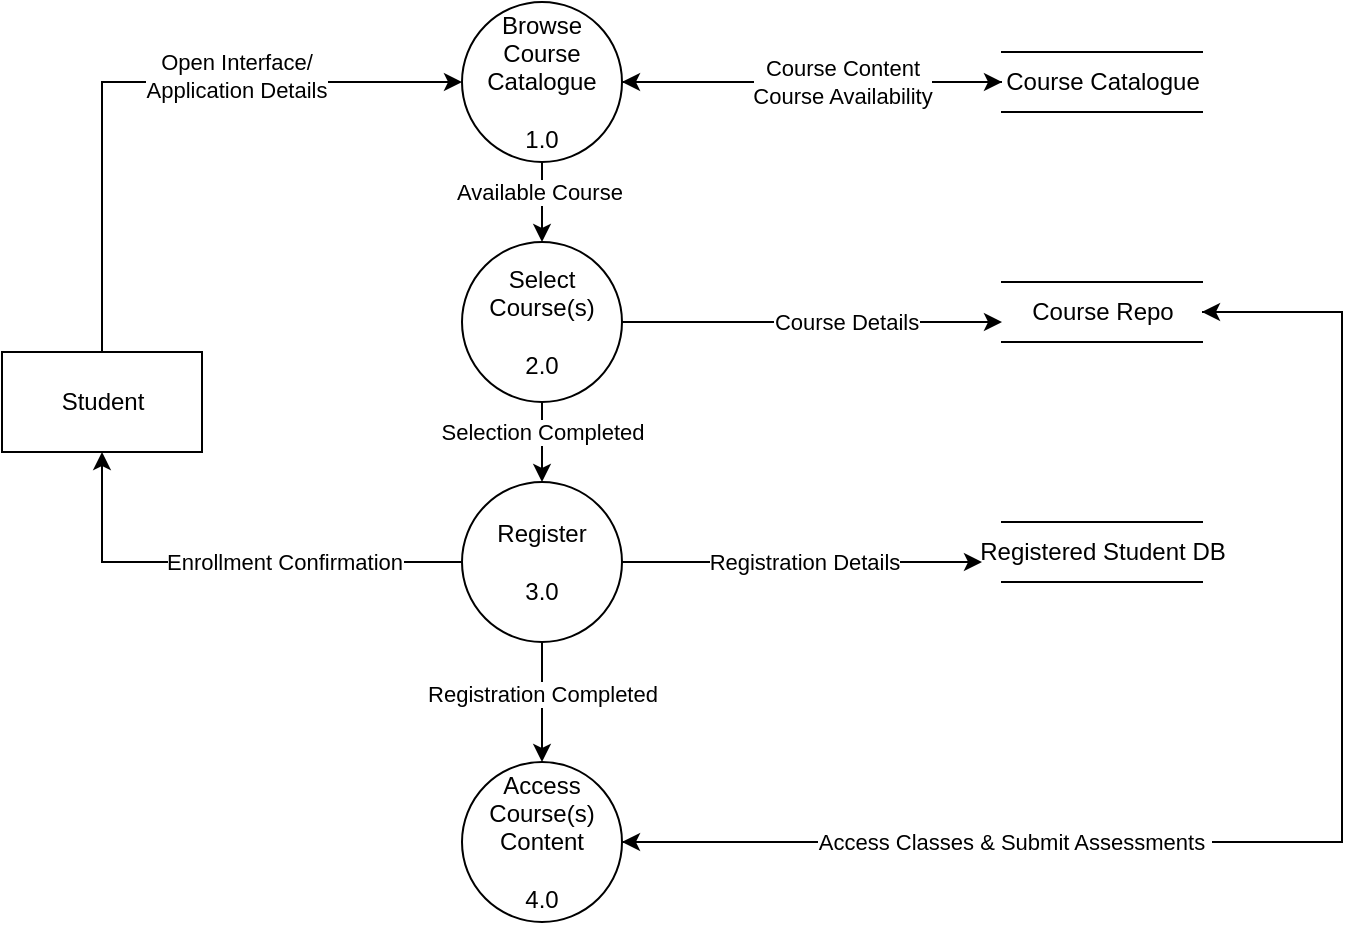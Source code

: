 <mxfile version="13.9.7" type="github">
  <diagram id="0rjbAF-paFFtcctBZeeb" name="Page-1">
    <mxGraphModel dx="1021" dy="579" grid="1" gridSize="10" guides="1" tooltips="1" connect="1" arrows="1" fold="1" page="1" pageScale="1" pageWidth="850" pageHeight="1100" math="0" shadow="0">
      <root>
        <mxCell id="0" />
        <mxCell id="1" parent="0" />
        <mxCell id="S_Jm4G6OdrVMgnbV-L9d-10" style="edgeStyle=orthogonalEdgeStyle;rounded=0;orthogonalLoop=1;jettySize=auto;html=1;exitX=0.5;exitY=1;exitDx=0;exitDy=0;entryX=0.5;entryY=0;entryDx=0;entryDy=0;" parent="1" source="S_Jm4G6OdrVMgnbV-L9d-2" target="S_Jm4G6OdrVMgnbV-L9d-3" edge="1">
          <mxGeometry relative="1" as="geometry" />
        </mxCell>
        <mxCell id="0T3CSqrPubl29R6FcpN1-7" value="Available Course&amp;nbsp;" style="edgeLabel;html=1;align=center;verticalAlign=middle;resizable=0;points=[];" vertex="1" connectable="0" parent="S_Jm4G6OdrVMgnbV-L9d-10">
          <mxGeometry x="-0.25" relative="1" as="geometry">
            <mxPoint as="offset" />
          </mxGeometry>
        </mxCell>
        <mxCell id="S_Jm4G6OdrVMgnbV-L9d-34" style="edgeStyle=orthogonalEdgeStyle;rounded=0;orthogonalLoop=1;jettySize=auto;html=1;entryX=0;entryY=0.5;entryDx=0;entryDy=0;" parent="1" source="S_Jm4G6OdrVMgnbV-L9d-2" target="S_Jm4G6OdrVMgnbV-L9d-5" edge="1">
          <mxGeometry relative="1" as="geometry" />
        </mxCell>
        <mxCell id="S_Jm4G6OdrVMgnbV-L9d-2" value="Browse Course Catalogue&lt;br&gt;&lt;br&gt;1.0" style="ellipse;whiteSpace=wrap;html=1;aspect=fixed;" parent="1" vertex="1">
          <mxGeometry x="370" y="80" width="80" height="80" as="geometry" />
        </mxCell>
        <mxCell id="S_Jm4G6OdrVMgnbV-L9d-11" value="" style="edgeStyle=orthogonalEdgeStyle;rounded=0;orthogonalLoop=1;jettySize=auto;html=1;" parent="1" source="S_Jm4G6OdrVMgnbV-L9d-3" target="S_Jm4G6OdrVMgnbV-L9d-4" edge="1">
          <mxGeometry relative="1" as="geometry" />
        </mxCell>
        <mxCell id="0T3CSqrPubl29R6FcpN1-8" value="Selection Completed" style="edgeLabel;html=1;align=center;verticalAlign=middle;resizable=0;points=[];" vertex="1" connectable="0" parent="S_Jm4G6OdrVMgnbV-L9d-11">
          <mxGeometry x="-0.25" relative="1" as="geometry">
            <mxPoint as="offset" />
          </mxGeometry>
        </mxCell>
        <mxCell id="S_Jm4G6OdrVMgnbV-L9d-31" style="edgeStyle=orthogonalEdgeStyle;rounded=0;orthogonalLoop=1;jettySize=auto;html=1;entryX=0;entryY=0.667;entryDx=0;entryDy=0;entryPerimeter=0;" parent="1" source="S_Jm4G6OdrVMgnbV-L9d-3" target="S_Jm4G6OdrVMgnbV-L9d-6" edge="1">
          <mxGeometry relative="1" as="geometry">
            <mxPoint x="630" y="240" as="targetPoint" />
          </mxGeometry>
        </mxCell>
        <mxCell id="0T3CSqrPubl29R6FcpN1-4" value="Course Details" style="edgeLabel;html=1;align=center;verticalAlign=middle;resizable=0;points=[];" vertex="1" connectable="0" parent="S_Jm4G6OdrVMgnbV-L9d-31">
          <mxGeometry x="0.179" y="-2" relative="1" as="geometry">
            <mxPoint y="-2.01" as="offset" />
          </mxGeometry>
        </mxCell>
        <mxCell id="S_Jm4G6OdrVMgnbV-L9d-3" value="Select Course(s)&lt;br&gt;&lt;br&gt;2.0" style="ellipse;whiteSpace=wrap;html=1;aspect=fixed;" parent="1" vertex="1">
          <mxGeometry x="370" y="200" width="80" height="80" as="geometry" />
        </mxCell>
        <mxCell id="S_Jm4G6OdrVMgnbV-L9d-12" style="edgeStyle=orthogonalEdgeStyle;rounded=0;orthogonalLoop=1;jettySize=auto;html=1;entryX=0.5;entryY=1;entryDx=0;entryDy=0;exitX=0;exitY=0.5;exitDx=0;exitDy=0;" parent="1" source="S_Jm4G6OdrVMgnbV-L9d-4" target="S_Jm4G6OdrVMgnbV-L9d-8" edge="1">
          <mxGeometry relative="1" as="geometry">
            <Array as="points">
              <mxPoint x="190" y="360" />
            </Array>
          </mxGeometry>
        </mxCell>
        <mxCell id="0T3CSqrPubl29R6FcpN1-2" value="Enrollment Confirmation" style="edgeLabel;html=1;align=center;verticalAlign=middle;resizable=0;points=[];" vertex="1" connectable="0" parent="S_Jm4G6OdrVMgnbV-L9d-12">
          <mxGeometry x="-0.079" y="-1" relative="1" as="geometry">
            <mxPoint x="18.33" y="1" as="offset" />
          </mxGeometry>
        </mxCell>
        <mxCell id="S_Jm4G6OdrVMgnbV-L9d-19" style="edgeStyle=orthogonalEdgeStyle;rounded=0;orthogonalLoop=1;jettySize=auto;html=1;entryX=0.5;entryY=0;entryDx=0;entryDy=0;" parent="1" source="S_Jm4G6OdrVMgnbV-L9d-4" target="S_Jm4G6OdrVMgnbV-L9d-18" edge="1">
          <mxGeometry relative="1" as="geometry" />
        </mxCell>
        <mxCell id="S_Jm4G6OdrVMgnbV-L9d-20" value="Registration Completed" style="edgeLabel;html=1;align=center;verticalAlign=middle;resizable=0;points=[];" parent="S_Jm4G6OdrVMgnbV-L9d-19" vertex="1" connectable="0">
          <mxGeometry x="-0.156" relative="1" as="geometry">
            <mxPoint as="offset" />
          </mxGeometry>
        </mxCell>
        <mxCell id="S_Jm4G6OdrVMgnbV-L9d-4" value="Register&lt;br&gt;&lt;br&gt;3.0" style="ellipse;whiteSpace=wrap;html=1;aspect=fixed;" parent="1" vertex="1">
          <mxGeometry x="370" y="320" width="80" height="80" as="geometry" />
        </mxCell>
        <mxCell id="S_Jm4G6OdrVMgnbV-L9d-35" style="edgeStyle=orthogonalEdgeStyle;rounded=0;orthogonalLoop=1;jettySize=auto;html=1;entryX=1;entryY=0.5;entryDx=0;entryDy=0;" parent="1" source="S_Jm4G6OdrVMgnbV-L9d-5" target="S_Jm4G6OdrVMgnbV-L9d-2" edge="1">
          <mxGeometry relative="1" as="geometry" />
        </mxCell>
        <mxCell id="0T3CSqrPubl29R6FcpN1-3" value="Course Content&lt;br&gt;Course Availability" style="edgeLabel;html=1;align=center;verticalAlign=middle;resizable=0;points=[];" vertex="1" connectable="0" parent="S_Jm4G6OdrVMgnbV-L9d-35">
          <mxGeometry x="0.146" y="-3" relative="1" as="geometry">
            <mxPoint x="29.17" y="3" as="offset" />
          </mxGeometry>
        </mxCell>
        <mxCell id="S_Jm4G6OdrVMgnbV-L9d-5" value="Course Catalogue" style="html=1;dashed=0;whitespace=wrap;shape=partialRectangle;right=0;left=0;" parent="1" vertex="1">
          <mxGeometry x="640" y="105" width="100" height="30" as="geometry" />
        </mxCell>
        <mxCell id="S_Jm4G6OdrVMgnbV-L9d-33" style="edgeStyle=orthogonalEdgeStyle;rounded=0;orthogonalLoop=1;jettySize=auto;html=1;" parent="1" source="S_Jm4G6OdrVMgnbV-L9d-6" edge="1" target="S_Jm4G6OdrVMgnbV-L9d-18">
          <mxGeometry relative="1" as="geometry">
            <mxPoint x="450" y="480" as="targetPoint" />
            <Array as="points">
              <mxPoint x="810" y="235" />
              <mxPoint x="810" y="500" />
            </Array>
          </mxGeometry>
        </mxCell>
        <mxCell id="S_Jm4G6OdrVMgnbV-L9d-6" value="Course Repo" style="html=1;dashed=0;whitespace=wrap;shape=partialRectangle;right=0;left=0;" parent="1" vertex="1">
          <mxGeometry x="640" y="220" width="100" height="30" as="geometry" />
        </mxCell>
        <mxCell id="S_Jm4G6OdrVMgnbV-L9d-7" value="Registered Student DB" style="html=1;dashed=0;whitespace=wrap;shape=partialRectangle;right=0;left=0;" parent="1" vertex="1">
          <mxGeometry x="640" y="340" width="100" height="30" as="geometry" />
        </mxCell>
        <mxCell id="S_Jm4G6OdrVMgnbV-L9d-9" style="edgeStyle=orthogonalEdgeStyle;rounded=0;orthogonalLoop=1;jettySize=auto;html=1;entryX=0;entryY=0.5;entryDx=0;entryDy=0;" parent="1" source="S_Jm4G6OdrVMgnbV-L9d-8" target="S_Jm4G6OdrVMgnbV-L9d-2" edge="1">
          <mxGeometry relative="1" as="geometry">
            <mxPoint x="280" y="120" as="targetPoint" />
            <Array as="points">
              <mxPoint x="190" y="120" />
            </Array>
          </mxGeometry>
        </mxCell>
        <mxCell id="0T3CSqrPubl29R6FcpN1-1" value="Open Interface/&lt;br&gt;Application Details" style="edgeLabel;html=1;align=center;verticalAlign=middle;resizable=0;points=[];" vertex="1" connectable="0" parent="S_Jm4G6OdrVMgnbV-L9d-9">
          <mxGeometry x="0.282" y="3" relative="1" as="geometry">
            <mxPoint as="offset" />
          </mxGeometry>
        </mxCell>
        <mxCell id="S_Jm4G6OdrVMgnbV-L9d-8" value="Student" style="html=1;dashed=0;whitespace=wrap;" parent="1" vertex="1">
          <mxGeometry x="140" y="255" width="100" height="50" as="geometry" />
        </mxCell>
        <mxCell id="S_Jm4G6OdrVMgnbV-L9d-32" style="edgeStyle=orthogonalEdgeStyle;rounded=0;orthogonalLoop=1;jettySize=auto;html=1;entryX=1;entryY=0.5;entryDx=0;entryDy=0;" parent="1" source="S_Jm4G6OdrVMgnbV-L9d-18" target="S_Jm4G6OdrVMgnbV-L9d-6" edge="1">
          <mxGeometry relative="1" as="geometry">
            <Array as="points">
              <mxPoint x="810" y="500" />
              <mxPoint x="810" y="235" />
            </Array>
          </mxGeometry>
        </mxCell>
        <mxCell id="0T3CSqrPubl29R6FcpN1-6" value="Access Classes &amp;amp; Submit Assessments&amp;nbsp;" style="edgeLabel;html=1;align=center;verticalAlign=middle;resizable=0;points=[];" vertex="1" connectable="0" parent="S_Jm4G6OdrVMgnbV-L9d-32">
          <mxGeometry x="-0.439" y="-2" relative="1" as="geometry">
            <mxPoint x="0.83" y="-2" as="offset" />
          </mxGeometry>
        </mxCell>
        <mxCell id="S_Jm4G6OdrVMgnbV-L9d-18" value="Access Course(s) Content&lt;br&gt;&lt;br&gt;4.0" style="ellipse;whiteSpace=wrap;html=1;aspect=fixed;" parent="1" vertex="1">
          <mxGeometry x="370" y="460" width="80" height="80" as="geometry" />
        </mxCell>
        <mxCell id="S_Jm4G6OdrVMgnbV-L9d-29" value="" style="endArrow=classic;html=1;exitX=1;exitY=0.5;exitDx=0;exitDy=0;" parent="1" source="S_Jm4G6OdrVMgnbV-L9d-4" edge="1">
          <mxGeometry width="50" height="50" relative="1" as="geometry">
            <mxPoint x="449.04" y="349.04" as="sourcePoint" />
            <mxPoint x="630" y="360" as="targetPoint" />
          </mxGeometry>
        </mxCell>
        <mxCell id="0T3CSqrPubl29R6FcpN1-5" value="Registration Details" style="edgeLabel;html=1;align=center;verticalAlign=middle;resizable=0;points=[];" vertex="1" connectable="0" parent="S_Jm4G6OdrVMgnbV-L9d-29">
          <mxGeometry x="0.281" y="1" relative="1" as="geometry">
            <mxPoint x="-25" y="1" as="offset" />
          </mxGeometry>
        </mxCell>
      </root>
    </mxGraphModel>
  </diagram>
</mxfile>
